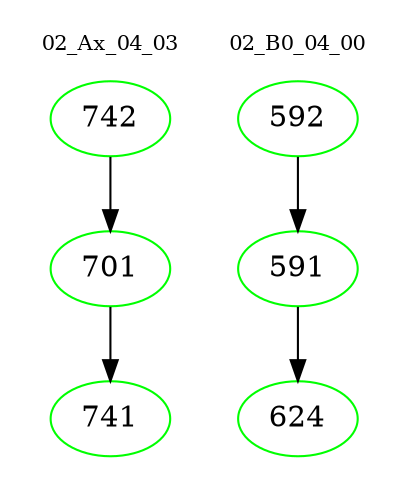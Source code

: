 digraph{
subgraph cluster_0 {
color = white
label = "02_Ax_04_03";
fontsize=10;
T0_742 [label="742", color="green"]
T0_742 -> T0_701 [color="black"]
T0_701 [label="701", color="green"]
T0_701 -> T0_741 [color="black"]
T0_741 [label="741", color="green"]
}
subgraph cluster_1 {
color = white
label = "02_B0_04_00";
fontsize=10;
T1_592 [label="592", color="green"]
T1_592 -> T1_591 [color="black"]
T1_591 [label="591", color="green"]
T1_591 -> T1_624 [color="black"]
T1_624 [label="624", color="green"]
}
}
